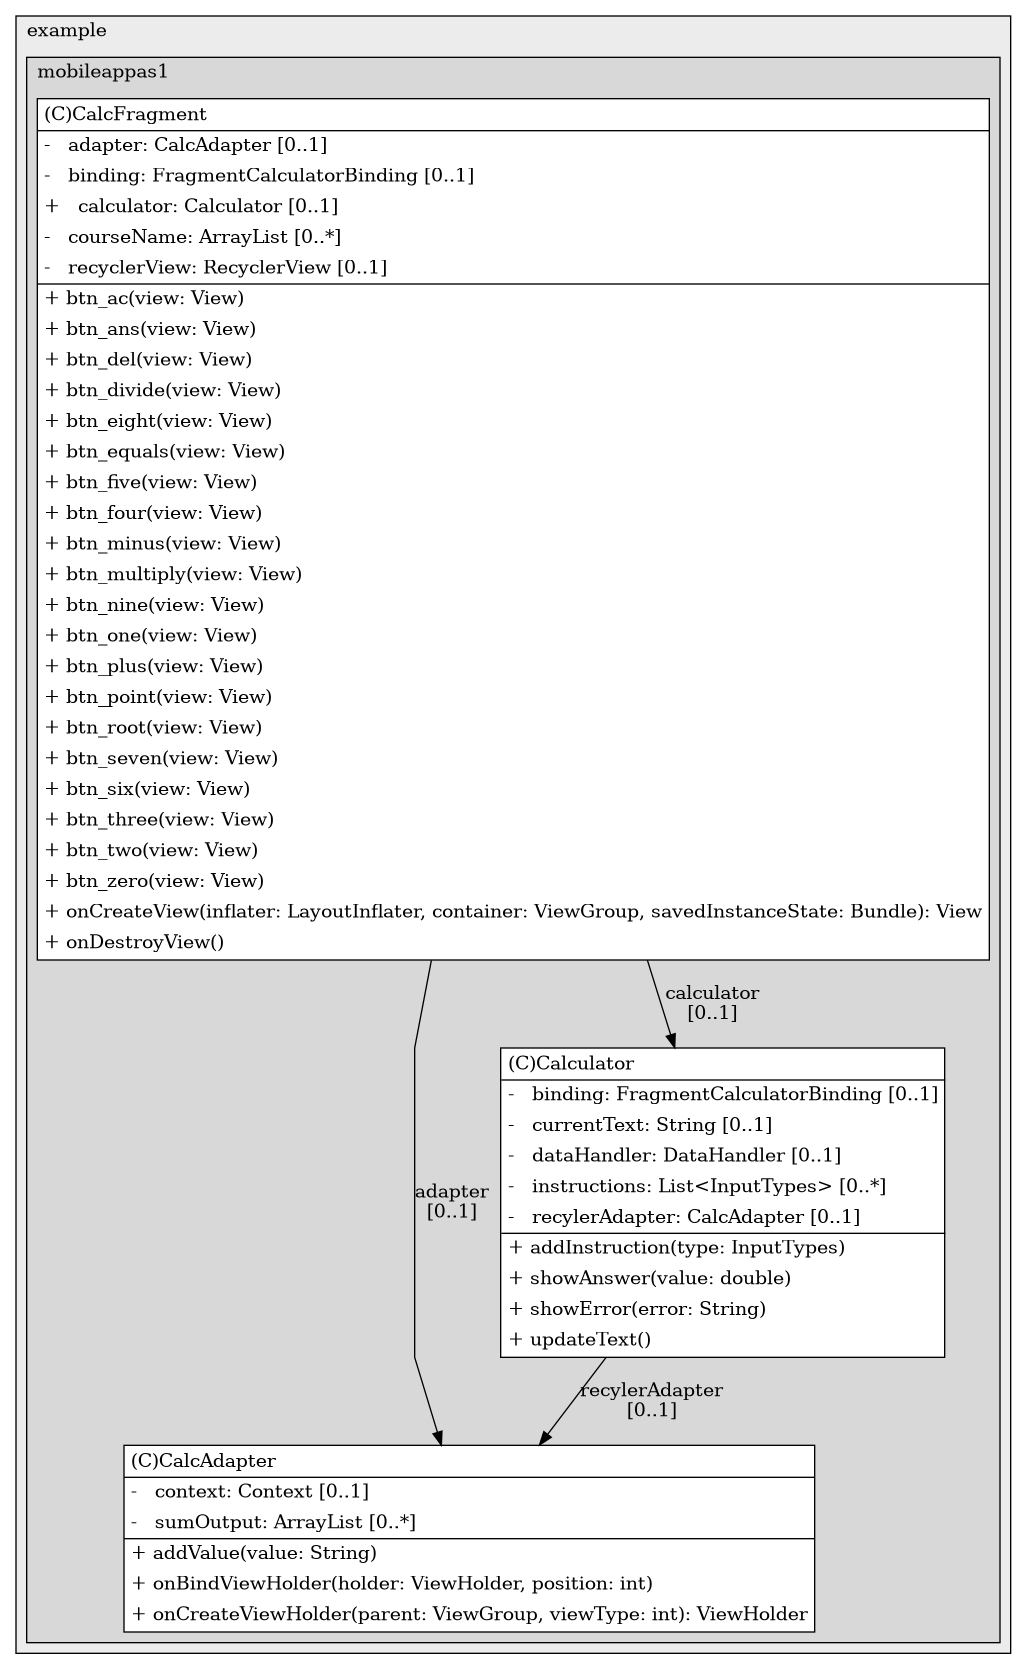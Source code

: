 @startuml

/' diagram meta data start
config=StructureConfiguration;
{
  "projectClassification": {
    "searchMode": "OpenProject", // OpenProject, AllProjects
    "includedProjects": "",
    "pathEndKeywords": "*.impl",
    "isClientPath": "",
    "isClientName": "",
    "isTestPath": "",
    "isTestName": "",
    "isMappingPath": "",
    "isMappingName": "",
    "isDataAccessPath": "",
    "isDataAccessName": "",
    "isDataStructurePath": "",
    "isDataStructureName": "",
    "isInterfaceStructuresPath": "",
    "isInterfaceStructuresName": "",
    "isEntryPointPath": "",
    "isEntryPointName": "",
    "treatFinalFieldsAsMandatory": false
  },
  "graphRestriction": {
    "classPackageExcludeFilter": "",
    "classPackageIncludeFilter": "",
    "classNameExcludeFilter": "",
    "classNameIncludeFilter": "",
    "methodNameExcludeFilter": "",
    "methodNameIncludeFilter": "",
    "removeByInheritance": "", // inheritance/annotation based filtering is done in a second step
    "removeByAnnotation": "",
    "removeByClassPackage": "", // cleanup the graph after inheritance/annotation based filtering is done
    "removeByClassName": "",
    "cutMappings": false,
    "cutEnum": true,
    "cutTests": true,
    "cutClient": true,
    "cutDataAccess": false,
    "cutInterfaceStructures": false,
    "cutDataStructures": false,
    "cutGetterAndSetter": true,
    "cutConstructors": true
  },
  "graphTraversal": {
    "forwardDepth": 6,
    "backwardDepth": 6,
    "classPackageExcludeFilter": "",
    "classPackageIncludeFilter": "",
    "classNameExcludeFilter": "",
    "classNameIncludeFilter": "",
    "methodNameExcludeFilter": "",
    "methodNameIncludeFilter": "",
    "hideMappings": false,
    "hideDataStructures": false,
    "hidePrivateMethods": true,
    "hideInterfaceCalls": true, // indirection: implementation -> interface (is hidden) -> implementation
    "onlyShowApplicationEntryPoints": false, // root node is included
    "useMethodCallsForStructureDiagram": "ForwardOnly" // ForwardOnly, BothDirections, No
  },
  "details": {
    "aggregation": "GroupByClass", // ByClass, GroupByClass, None
    "showClassGenericTypes": true,
    "showMethods": true,
    "showMethodParameterNames": true,
    "showMethodParameterTypes": true,
    "showMethodReturnType": true,
    "showPackageLevels": 2,
    "showDetailedClassStructure": true
  },
  "rootClass": "com.example.mobileappas1.ui.Calc.CalcAdapter",
  "extensionCallbackMethod": "" // qualified.class.name#methodName - signature: public static String method(String)
}
diagram meta data end '/



digraph g {
    rankdir="TB"
    splines=polyline
    

'nodes 
subgraph cluster_1322970774 { 
   	label=example
	labeljust=l
	fillcolor="#ececec"
	style=filled
   
   subgraph cluster_1233910364 { 
   	label=mobileappas1
	labeljust=l
	fillcolor="#d8d8d8"
	style=filled
   
   CalcAdapter1399976082[
	label=<<TABLE BORDER="1" CELLBORDER="0" CELLPADDING="4" CELLSPACING="0">
<TR><TD ALIGN="LEFT" >(C)CalcAdapter</TD></TR>
<HR/>
<TR><TD ALIGN="LEFT" >-   context: Context [0..1]</TD></TR>
<TR><TD ALIGN="LEFT" >-   sumOutput: ArrayList [0..*]</TD></TR>
<HR/>
<TR><TD ALIGN="LEFT" >+ addValue(value: String)</TD></TR>
<TR><TD ALIGN="LEFT" >+ onBindViewHolder(holder: ViewHolder, position: int)</TD></TR>
<TR><TD ALIGN="LEFT" >+ onCreateViewHolder(parent: ViewGroup, viewType: int): ViewHolder</TD></TR>
</TABLE>>
	style=filled
	margin=0
	shape=plaintext
	fillcolor="#FFFFFF"
];

CalcFragment1399976082[
	label=<<TABLE BORDER="1" CELLBORDER="0" CELLPADDING="4" CELLSPACING="0">
<TR><TD ALIGN="LEFT" >(C)CalcFragment</TD></TR>
<HR/>
<TR><TD ALIGN="LEFT" >-   adapter: CalcAdapter [0..1]</TD></TR>
<TR><TD ALIGN="LEFT" >-   binding: FragmentCalculatorBinding [0..1]</TD></TR>
<TR><TD ALIGN="LEFT" >+   calculator: Calculator [0..1]</TD></TR>
<TR><TD ALIGN="LEFT" >-   courseName: ArrayList [0..*]</TD></TR>
<TR><TD ALIGN="LEFT" >-   recyclerView: RecyclerView [0..1]</TD></TR>
<HR/>
<TR><TD ALIGN="LEFT" >+ btn_ac(view: View)</TD></TR>
<TR><TD ALIGN="LEFT" >+ btn_ans(view: View)</TD></TR>
<TR><TD ALIGN="LEFT" >+ btn_del(view: View)</TD></TR>
<TR><TD ALIGN="LEFT" >+ btn_divide(view: View)</TD></TR>
<TR><TD ALIGN="LEFT" >+ btn_eight(view: View)</TD></TR>
<TR><TD ALIGN="LEFT" >+ btn_equals(view: View)</TD></TR>
<TR><TD ALIGN="LEFT" >+ btn_five(view: View)</TD></TR>
<TR><TD ALIGN="LEFT" >+ btn_four(view: View)</TD></TR>
<TR><TD ALIGN="LEFT" >+ btn_minus(view: View)</TD></TR>
<TR><TD ALIGN="LEFT" >+ btn_multiply(view: View)</TD></TR>
<TR><TD ALIGN="LEFT" >+ btn_nine(view: View)</TD></TR>
<TR><TD ALIGN="LEFT" >+ btn_one(view: View)</TD></TR>
<TR><TD ALIGN="LEFT" >+ btn_plus(view: View)</TD></TR>
<TR><TD ALIGN="LEFT" >+ btn_point(view: View)</TD></TR>
<TR><TD ALIGN="LEFT" >+ btn_root(view: View)</TD></TR>
<TR><TD ALIGN="LEFT" >+ btn_seven(view: View)</TD></TR>
<TR><TD ALIGN="LEFT" >+ btn_six(view: View)</TD></TR>
<TR><TD ALIGN="LEFT" >+ btn_three(view: View)</TD></TR>
<TR><TD ALIGN="LEFT" >+ btn_two(view: View)</TD></TR>
<TR><TD ALIGN="LEFT" >+ btn_zero(view: View)</TD></TR>
<TR><TD ALIGN="LEFT" >+ onCreateView(inflater: LayoutInflater, container: ViewGroup, savedInstanceState: Bundle): View</TD></TR>
<TR><TD ALIGN="LEFT" >+ onDestroyView()</TD></TR>
</TABLE>>
	style=filled
	margin=0
	shape=plaintext
	fillcolor="#FFFFFF"
];

Calculator1399976082[
	label=<<TABLE BORDER="1" CELLBORDER="0" CELLPADDING="4" CELLSPACING="0">
<TR><TD ALIGN="LEFT" >(C)Calculator</TD></TR>
<HR/>
<TR><TD ALIGN="LEFT" >-   binding: FragmentCalculatorBinding [0..1]</TD></TR>
<TR><TD ALIGN="LEFT" >-   currentText: String [0..1]</TD></TR>
<TR><TD ALIGN="LEFT" >-   dataHandler: DataHandler [0..1]</TD></TR>
<TR><TD ALIGN="LEFT" >-   instructions: List&lt;InputTypes&gt; [0..*]</TD></TR>
<TR><TD ALIGN="LEFT" >-   recylerAdapter: CalcAdapter [0..1]</TD></TR>
<HR/>
<TR><TD ALIGN="LEFT" >+ addInstruction(type: InputTypes)</TD></TR>
<TR><TD ALIGN="LEFT" >+ showAnswer(value: double)</TD></TR>
<TR><TD ALIGN="LEFT" >+ showError(error: String)</TD></TR>
<TR><TD ALIGN="LEFT" >+ updateText()</TD></TR>
</TABLE>>
	style=filled
	margin=0
	shape=plaintext
	fillcolor="#FFFFFF"
];
} 
} 

'edges    
CalcFragment1399976082 -> CalcAdapter1399976082[label="adapter
[0..1]"];
CalcFragment1399976082 -> Calculator1399976082[label="calculator
[0..1]"];
Calculator1399976082 -> CalcAdapter1399976082[label="recylerAdapter
[0..1]"];
    
}
@enduml